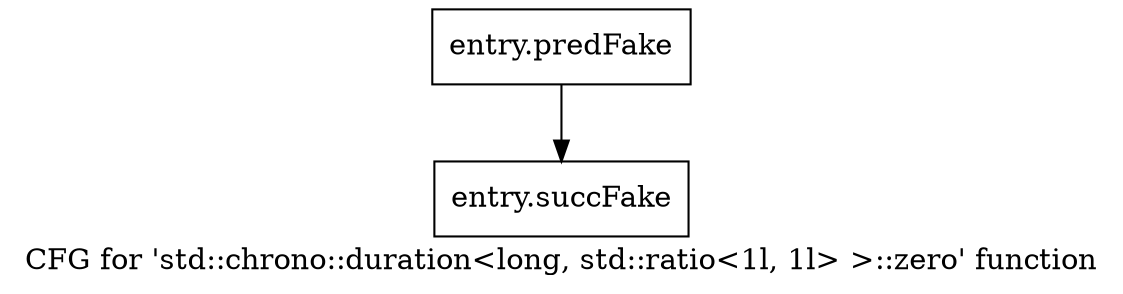 digraph "CFG for 'std::chrono::duration\<long, std::ratio\<1l, 1l\> \>::zero' function" {
	label="CFG for 'std::chrono::duration\<long, std::ratio\<1l, 1l\> \>::zero' function";

	Node0x56c8180 [shape=record,filename="",linenumber="",label="{entry.predFake}"];
	Node0x56c8180 -> Node0x58fcd30[ callList="" memoryops="" filename="/tools/Xilinx/Vitis_HLS/2023.1/tps/lnx64/gcc-8.3.0/lib/gcc/x86_64-pc-linux-gnu/8.3.0/../../../../include/c++/8.3.0/chrono" execusionnum="1"];
	Node0x58fcd30 [shape=record,filename="/tools/Xilinx/Vitis_HLS/2023.1/tps/lnx64/gcc-8.3.0/lib/gcc/x86_64-pc-linux-gnu/8.3.0/../../../../include/c++/8.3.0/chrono",linenumber="434",label="{entry.succFake}"];
}
